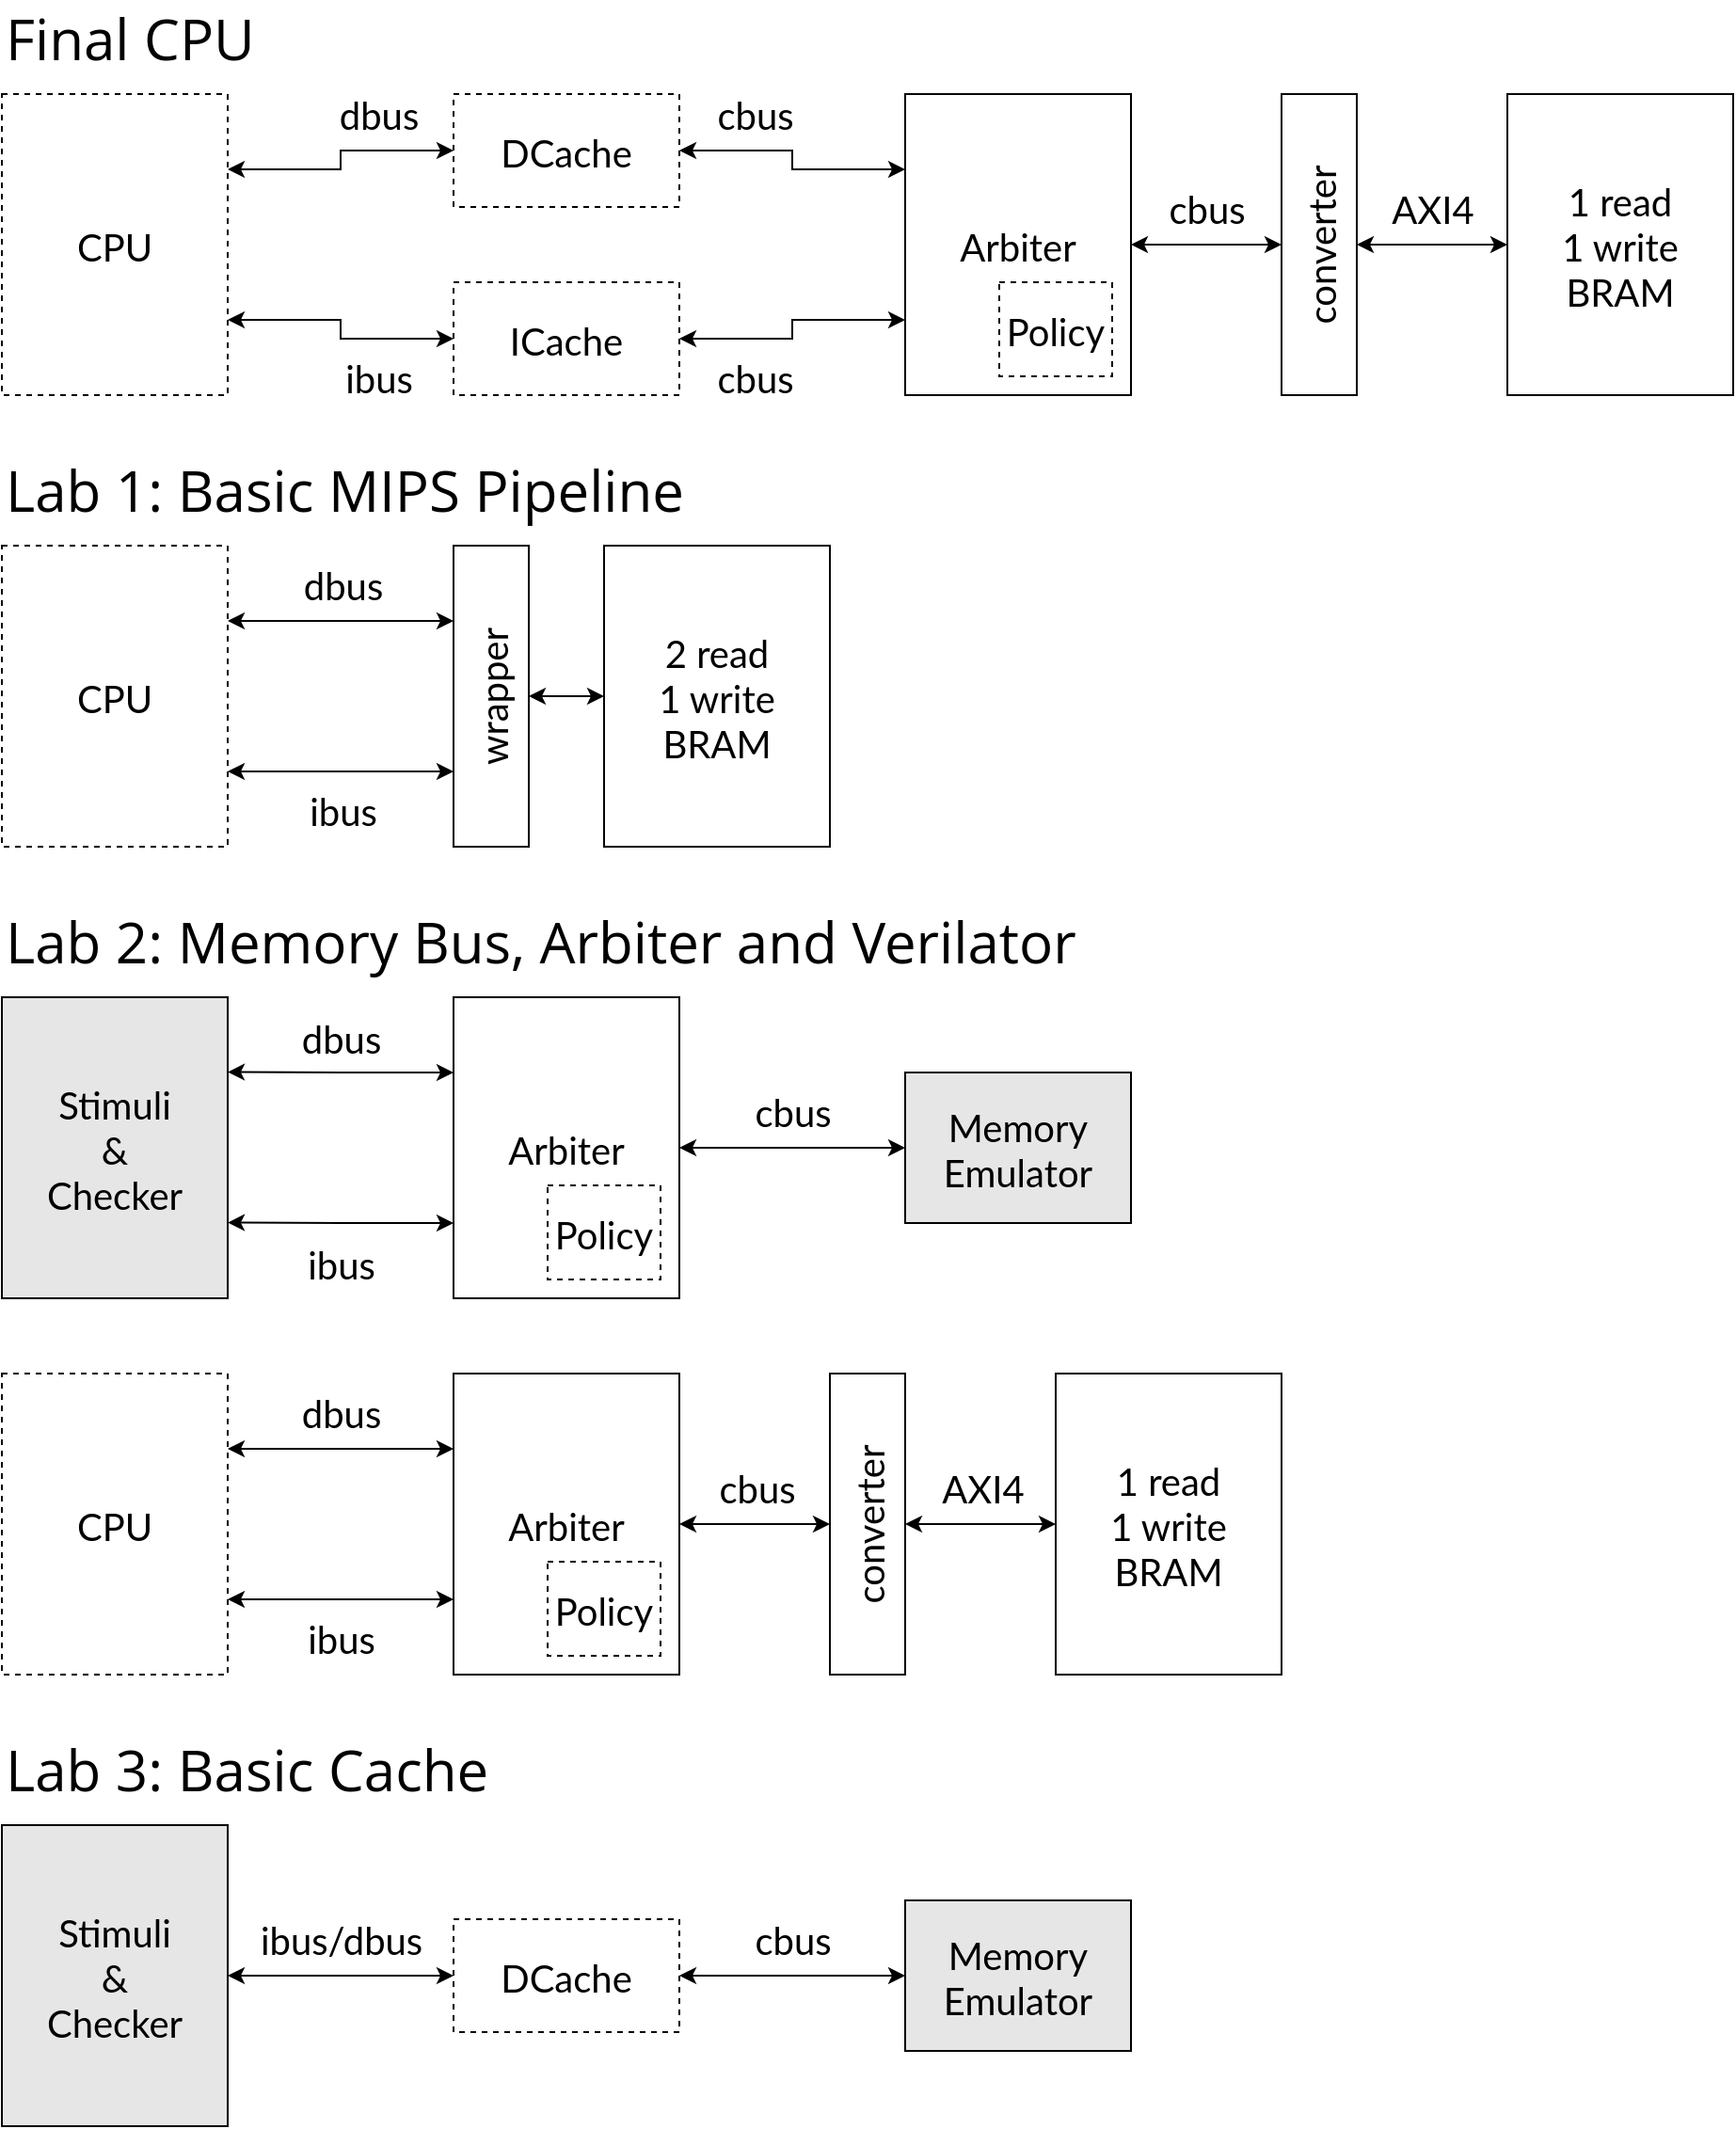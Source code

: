 <mxfile version="13.9.9" type="device"><diagram id="kKEXxihFjVsvZ8I2o1SC" name="Page-1"><mxGraphModel dx="899" dy="554" grid="1" gridSize="10" guides="1" tooltips="1" connect="1" arrows="1" fold="1" page="1" pageScale="1" pageWidth="850" pageHeight="1100" math="0" shadow="0"><root><mxCell id="0"/><mxCell id="1" parent="0"/><mxCell id="N6V3F3EGajJU5kykzVbs-4" style="edgeStyle=orthogonalEdgeStyle;rounded=0;orthogonalLoop=1;jettySize=auto;html=1;exitX=1;exitY=0.25;exitDx=0;exitDy=0;entryX=0;entryY=0.5;entryDx=0;entryDy=0;fontFamily=Lato;fontSize=20;startArrow=classic;startFill=1;" parent="1" source="N6V3F3EGajJU5kykzVbs-1" target="N6V3F3EGajJU5kykzVbs-2" edge="1"><mxGeometry relative="1" as="geometry"/></mxCell><mxCell id="N6V3F3EGajJU5kykzVbs-5" value="dbus" style="edgeLabel;html=1;align=center;verticalAlign=middle;resizable=0;points=[];fontSize=20;fontFamily=Lato;" parent="N6V3F3EGajJU5kykzVbs-4" vertex="1" connectable="0"><mxGeometry x="0.224" y="3" relative="1" as="geometry"><mxPoint x="10" y="-17" as="offset"/></mxGeometry></mxCell><mxCell id="N6V3F3EGajJU5kykzVbs-6" style="edgeStyle=orthogonalEdgeStyle;rounded=0;orthogonalLoop=1;jettySize=auto;html=1;exitX=1;exitY=0.75;exitDx=0;exitDy=0;entryX=0;entryY=0.5;entryDx=0;entryDy=0;startArrow=classic;startFill=1;fontFamily=Lato;fontSize=20;" parent="1" source="N6V3F3EGajJU5kykzVbs-1" target="N6V3F3EGajJU5kykzVbs-3" edge="1"><mxGeometry relative="1" as="geometry"/></mxCell><mxCell id="N6V3F3EGajJU5kykzVbs-7" value="ibus" style="edgeLabel;html=1;align=center;verticalAlign=middle;resizable=0;points=[];fontSize=20;fontFamily=Lato;" parent="N6V3F3EGajJU5kykzVbs-6" vertex="1" connectable="0"><mxGeometry x="0.239" y="2" relative="1" as="geometry"><mxPoint x="9" y="22" as="offset"/></mxGeometry></mxCell><mxCell id="N6V3F3EGajJU5kykzVbs-1" value="CPU" style="rounded=0;whiteSpace=wrap;html=1;fontSize=20;fontFamily=Lato;dashed=1;" parent="1" vertex="1"><mxGeometry x="160" y="160" width="120" height="160" as="geometry"/></mxCell><mxCell id="N6V3F3EGajJU5kykzVbs-10" style="edgeStyle=orthogonalEdgeStyle;rounded=0;orthogonalLoop=1;jettySize=auto;html=1;exitX=1;exitY=0.5;exitDx=0;exitDy=0;entryX=0;entryY=0.25;entryDx=0;entryDy=0;startArrow=classic;startFill=1;fontFamily=Lato;fontSize=20;" parent="1" source="N6V3F3EGajJU5kykzVbs-2" target="N6V3F3EGajJU5kykzVbs-9" edge="1"><mxGeometry relative="1" as="geometry"/></mxCell><mxCell id="N6V3F3EGajJU5kykzVbs-12" value="cbus" style="edgeLabel;html=1;align=center;verticalAlign=middle;resizable=0;points=[];fontSize=20;fontFamily=Lato;" parent="N6V3F3EGajJU5kykzVbs-10" vertex="1" connectable="0"><mxGeometry x="-0.327" y="1" relative="1" as="geometry"><mxPoint x="-4" y="-19" as="offset"/></mxGeometry></mxCell><mxCell id="N6V3F3EGajJU5kykzVbs-2" value="DCache" style="rounded=0;whiteSpace=wrap;html=1;fontSize=20;fontFamily=Lato;dashed=1;" parent="1" vertex="1"><mxGeometry x="400" y="160" width="120" height="60" as="geometry"/></mxCell><mxCell id="N6V3F3EGajJU5kykzVbs-11" style="edgeStyle=orthogonalEdgeStyle;rounded=0;orthogonalLoop=1;jettySize=auto;html=1;exitX=1;exitY=0.5;exitDx=0;exitDy=0;entryX=0;entryY=0.75;entryDx=0;entryDy=0;startArrow=classic;startFill=1;fontFamily=Lato;fontSize=20;" parent="1" source="N6V3F3EGajJU5kykzVbs-3" target="N6V3F3EGajJU5kykzVbs-9" edge="1"><mxGeometry relative="1" as="geometry"/></mxCell><mxCell id="N6V3F3EGajJU5kykzVbs-13" value="cbus" style="edgeLabel;html=1;align=center;verticalAlign=middle;resizable=0;points=[];fontSize=20;fontFamily=Lato;" parent="N6V3F3EGajJU5kykzVbs-11" vertex="1" connectable="0"><mxGeometry x="-0.235" y="1" relative="1" as="geometry"><mxPoint x="-10" y="21" as="offset"/></mxGeometry></mxCell><mxCell id="N6V3F3EGajJU5kykzVbs-3" value="ICache" style="rounded=0;whiteSpace=wrap;html=1;fontSize=20;fontFamily=Lato;dashed=1;" parent="1" vertex="1"><mxGeometry x="400" y="260" width="120" height="60" as="geometry"/></mxCell><mxCell id="N6V3F3EGajJU5kykzVbs-16" style="edgeStyle=orthogonalEdgeStyle;rounded=0;orthogonalLoop=1;jettySize=auto;html=1;exitX=1;exitY=0.5;exitDx=0;exitDy=0;entryX=0;entryY=0.5;entryDx=0;entryDy=0;startArrow=classic;startFill=1;fontFamily=Lato;fontSize=20;" parent="1" source="N6V3F3EGajJU5kykzVbs-9" target="N6V3F3EGajJU5kykzVbs-15" edge="1"><mxGeometry relative="1" as="geometry"/></mxCell><mxCell id="N6V3F3EGajJU5kykzVbs-17" value="cbus" style="edgeLabel;html=1;align=center;verticalAlign=middle;resizable=0;points=[];fontSize=20;fontFamily=Lato;" parent="N6V3F3EGajJU5kykzVbs-16" vertex="1" connectable="0"><mxGeometry x="-0.303" y="1" relative="1" as="geometry"><mxPoint x="12" y="-19" as="offset"/></mxGeometry></mxCell><mxCell id="N6V3F3EGajJU5kykzVbs-18" style="edgeStyle=orthogonalEdgeStyle;rounded=0;orthogonalLoop=1;jettySize=auto;html=1;exitX=1;exitY=0.5;exitDx=0;exitDy=0;startArrow=classic;startFill=1;fontFamily=Lato;fontSize=20;entryX=0;entryY=0.5;entryDx=0;entryDy=0;" parent="1" source="N6V3F3EGajJU5kykzVbs-15" target="N6V3F3EGajJU5kykzVbs-73" edge="1"><mxGeometry relative="1" as="geometry"><mxPoint x="940" y="240" as="targetPoint"/></mxGeometry></mxCell><mxCell id="N6V3F3EGajJU5kykzVbs-19" value="AXI4" style="edgeLabel;html=1;align=center;verticalAlign=middle;resizable=0;points=[];fontSize=20;fontFamily=Lato;" parent="N6V3F3EGajJU5kykzVbs-18" vertex="1" connectable="0"><mxGeometry x="-0.275" y="1" relative="1" as="geometry"><mxPoint x="11" y="-19" as="offset"/></mxGeometry></mxCell><mxCell id="N6V3F3EGajJU5kykzVbs-15" value="converter" style="rounded=0;whiteSpace=wrap;html=1;fontSize=20;fontFamily=Lato;horizontal=0;" parent="1" vertex="1"><mxGeometry x="840" y="160" width="40" height="160" as="geometry"/></mxCell><mxCell id="N6V3F3EGajJU5kykzVbs-20" value="Final CPU" style="text;html=1;strokeColor=none;fillColor=none;align=left;verticalAlign=middle;whiteSpace=wrap;rounded=0;fontFamily=Open Sans;fontSize=30;" parent="1" vertex="1"><mxGeometry x="160" y="110" width="200" height="40" as="geometry"/></mxCell><mxCell id="N6V3F3EGajJU5kykzVbs-25" style="edgeStyle=orthogonalEdgeStyle;rounded=0;orthogonalLoop=1;jettySize=auto;html=1;exitX=1;exitY=0.25;exitDx=0;exitDy=0;entryX=0;entryY=0.25;entryDx=0;entryDy=0;startArrow=classic;startFill=1;fontFamily=Lato;fontSize=30;" parent="1" source="N6V3F3EGajJU5kykzVbs-21" target="N6V3F3EGajJU5kykzVbs-24" edge="1"><mxGeometry relative="1" as="geometry"/></mxCell><mxCell id="N6V3F3EGajJU5kykzVbs-28" value="dbus" style="edgeLabel;html=1;align=center;verticalAlign=middle;resizable=0;points=[];fontSize=20;fontFamily=Lato;" parent="N6V3F3EGajJU5kykzVbs-25" vertex="1" connectable="0"><mxGeometry x="0.242" y="1" relative="1" as="geometry"><mxPoint x="-14.12" y="-19" as="offset"/></mxGeometry></mxCell><mxCell id="N6V3F3EGajJU5kykzVbs-26" style="edgeStyle=orthogonalEdgeStyle;rounded=0;orthogonalLoop=1;jettySize=auto;html=1;exitX=1;exitY=0.75;exitDx=0;exitDy=0;entryX=0;entryY=0.75;entryDx=0;entryDy=0;startArrow=classic;startFill=1;fontFamily=Lato;fontSize=30;" parent="1" source="N6V3F3EGajJU5kykzVbs-21" target="N6V3F3EGajJU5kykzVbs-24" edge="1"><mxGeometry relative="1" as="geometry"/></mxCell><mxCell id="N6V3F3EGajJU5kykzVbs-29" value="ibus" style="edgeLabel;html=1;align=center;verticalAlign=middle;resizable=0;points=[];fontSize=20;fontFamily=Lato;" parent="N6V3F3EGajJU5kykzVbs-26" vertex="1" connectable="0"><mxGeometry x="0.138" y="1" relative="1" as="geometry"><mxPoint x="-8.24" y="21" as="offset"/></mxGeometry></mxCell><mxCell id="N6V3F3EGajJU5kykzVbs-21" value="CPU" style="rounded=0;whiteSpace=wrap;html=1;fontSize=20;fontFamily=Lato;dashed=1;" parent="1" vertex="1"><mxGeometry x="160" y="400" width="120" height="160" as="geometry"/></mxCell><mxCell id="N6V3F3EGajJU5kykzVbs-22" value="2 read&lt;br&gt;1 write&lt;br&gt;BRAM" style="rounded=0;whiteSpace=wrap;html=1;fontSize=20;fontFamily=Lato;" parent="1" vertex="1"><mxGeometry x="480" y="400" width="120" height="160" as="geometry"/></mxCell><mxCell id="N6V3F3EGajJU5kykzVbs-27" style="edgeStyle=orthogonalEdgeStyle;rounded=0;orthogonalLoop=1;jettySize=auto;html=1;exitX=1;exitY=0.5;exitDx=0;exitDy=0;entryX=0;entryY=0.5;entryDx=0;entryDy=0;startArrow=classic;startFill=1;fontFamily=Lato;fontSize=30;" parent="1" source="N6V3F3EGajJU5kykzVbs-24" target="N6V3F3EGajJU5kykzVbs-22" edge="1"><mxGeometry relative="1" as="geometry"/></mxCell><mxCell id="N6V3F3EGajJU5kykzVbs-24" value="wrapper" style="rounded=0;whiteSpace=wrap;html=1;fontSize=20;fontFamily=Lato;horizontal=0;" parent="1" vertex="1"><mxGeometry x="400" y="400" width="40" height="160" as="geometry"/></mxCell><mxCell id="N6V3F3EGajJU5kykzVbs-30" value="Lab 1: Basic MIPS Pipeline" style="text;html=1;strokeColor=none;fillColor=none;align=left;verticalAlign=middle;whiteSpace=wrap;rounded=0;fontFamily=Open Sans;fontSize=30;" parent="1" vertex="1"><mxGeometry x="160" y="350" width="520" height="40" as="geometry"/></mxCell><mxCell id="N6V3F3EGajJU5kykzVbs-31" value="Lab 2: Memory Bus, Arbiter and Verilator" style="text;html=1;strokeColor=none;fillColor=none;align=left;verticalAlign=middle;whiteSpace=wrap;rounded=0;fontFamily=Open Sans;fontSize=30;" parent="1" vertex="1"><mxGeometry x="160" y="590" width="700" height="40" as="geometry"/></mxCell><mxCell id="N6V3F3EGajJU5kykzVbs-32" value="" style="group" parent="1" vertex="1" connectable="0"><mxGeometry x="640" y="160" width="120" height="160" as="geometry"/></mxCell><mxCell id="N6V3F3EGajJU5kykzVbs-9" value="Arbiter" style="rounded=0;whiteSpace=wrap;html=1;fontSize=20;fontFamily=Lato;" parent="N6V3F3EGajJU5kykzVbs-32" vertex="1"><mxGeometry width="120" height="160" as="geometry"/></mxCell><mxCell id="N6V3F3EGajJU5kykzVbs-14" value="Policy" style="rounded=0;whiteSpace=wrap;html=1;fontSize=20;fontFamily=Lato;dashed=1;" parent="N6V3F3EGajJU5kykzVbs-32" vertex="1"><mxGeometry x="50" y="100" width="60" height="50" as="geometry"/></mxCell><mxCell id="N6V3F3EGajJU5kykzVbs-33" value="" style="group" parent="1" vertex="1" connectable="0"><mxGeometry x="400" y="640" width="120" height="160" as="geometry"/></mxCell><mxCell id="N6V3F3EGajJU5kykzVbs-34" value="Arbiter" style="rounded=0;whiteSpace=wrap;html=1;fontSize=20;fontFamily=Lato;" parent="N6V3F3EGajJU5kykzVbs-33" vertex="1"><mxGeometry width="120" height="160" as="geometry"/></mxCell><mxCell id="N6V3F3EGajJU5kykzVbs-35" value="Policy" style="rounded=0;whiteSpace=wrap;html=1;fontSize=20;fontFamily=Lato;dashed=1;" parent="N6V3F3EGajJU5kykzVbs-33" vertex="1"><mxGeometry x="50" y="100" width="60" height="50" as="geometry"/></mxCell><mxCell id="N6V3F3EGajJU5kykzVbs-36" style="edgeStyle=orthogonalEdgeStyle;rounded=0;orthogonalLoop=1;jettySize=auto;html=1;exitX=0;exitY=0.25;exitDx=0;exitDy=0;startArrow=classic;startFill=1;fontFamily=Lato;fontSize=20;" parent="1" source="N6V3F3EGajJU5kykzVbs-34" edge="1"><mxGeometry relative="1" as="geometry"><mxPoint x="280" y="679.765" as="targetPoint"/></mxGeometry></mxCell><mxCell id="N6V3F3EGajJU5kykzVbs-37" value="dbus" style="edgeLabel;html=1;align=center;verticalAlign=middle;resizable=0;points=[];fontSize=20;fontFamily=Lato;" parent="N6V3F3EGajJU5kykzVbs-36" vertex="1" connectable="0"><mxGeometry x="0.31" y="-2" relative="1" as="geometry"><mxPoint x="18.59" y="-17.76" as="offset"/></mxGeometry></mxCell><mxCell id="N6V3F3EGajJU5kykzVbs-38" style="edgeStyle=orthogonalEdgeStyle;rounded=0;orthogonalLoop=1;jettySize=auto;html=1;exitX=0;exitY=0.75;exitDx=0;exitDy=0;startArrow=classic;startFill=1;fontFamily=Lato;fontSize=20;" parent="1" source="N6V3F3EGajJU5kykzVbs-34" edge="1"><mxGeometry relative="1" as="geometry"><mxPoint x="280" y="759.765" as="targetPoint"/></mxGeometry></mxCell><mxCell id="N6V3F3EGajJU5kykzVbs-39" value="ibus" style="edgeLabel;html=1;align=center;verticalAlign=middle;resizable=0;points=[];fontSize=20;fontFamily=Lato;" parent="N6V3F3EGajJU5kykzVbs-38" vertex="1" connectable="0"><mxGeometry x="0.31" relative="1" as="geometry"><mxPoint x="18.59" y="20.24" as="offset"/></mxGeometry></mxCell><mxCell id="N6V3F3EGajJU5kykzVbs-42" value="Memory&lt;br&gt;Emulator" style="rounded=0;whiteSpace=wrap;html=1;fontSize=20;fontFamily=Lato;fillColor=#E6E6E6;" parent="1" vertex="1"><mxGeometry x="640" y="680" width="120" height="80" as="geometry"/></mxCell><mxCell id="N6V3F3EGajJU5kykzVbs-44" style="edgeStyle=orthogonalEdgeStyle;rounded=0;orthogonalLoop=1;jettySize=auto;html=1;exitX=1;exitY=0.5;exitDx=0;exitDy=0;entryX=0;entryY=0.5;entryDx=0;entryDy=0;startArrow=classic;startFill=1;fontFamily=Lato;fontSize=20;" parent="1" source="N6V3F3EGajJU5kykzVbs-34" target="N6V3F3EGajJU5kykzVbs-42" edge="1"><mxGeometry relative="1" as="geometry"/></mxCell><mxCell id="N6V3F3EGajJU5kykzVbs-45" value="cbus" style="edgeLabel;html=1;align=center;verticalAlign=middle;resizable=0;points=[];fontSize=20;fontFamily=Lato;" parent="N6V3F3EGajJU5kykzVbs-44" vertex="1" connectable="0"><mxGeometry x="-0.279" y="1" relative="1" as="geometry"><mxPoint x="16.47" y="-19" as="offset"/></mxGeometry></mxCell><mxCell id="N6V3F3EGajJU5kykzVbs-50" style="edgeStyle=orthogonalEdgeStyle;rounded=0;orthogonalLoop=1;jettySize=auto;html=1;exitX=1;exitY=0.25;exitDx=0;exitDy=0;entryX=0;entryY=0.25;entryDx=0;entryDy=0;startArrow=classic;startFill=1;fontFamily=Lato;fontSize=20;" parent="1" source="N6V3F3EGajJU5kykzVbs-46" target="N6V3F3EGajJU5kykzVbs-48" edge="1"><mxGeometry relative="1" as="geometry"/></mxCell><mxCell id="N6V3F3EGajJU5kykzVbs-51" value="dbus" style="edgeLabel;html=1;align=center;verticalAlign=middle;resizable=0;points=[];fontSize=20;fontFamily=Lato;" parent="N6V3F3EGajJU5kykzVbs-50" vertex="1" connectable="0"><mxGeometry x="0.212" y="-3" relative="1" as="geometry"><mxPoint x="-12.94" y="-23" as="offset"/></mxGeometry></mxCell><mxCell id="N6V3F3EGajJU5kykzVbs-52" style="edgeStyle=orthogonalEdgeStyle;rounded=0;orthogonalLoop=1;jettySize=auto;html=1;exitX=1;exitY=0.75;exitDx=0;exitDy=0;entryX=0;entryY=0.75;entryDx=0;entryDy=0;startArrow=classic;startFill=1;fontFamily=Lato;fontSize=20;" parent="1" source="N6V3F3EGajJU5kykzVbs-46" target="N6V3F3EGajJU5kykzVbs-48" edge="1"><mxGeometry relative="1" as="geometry"/></mxCell><mxCell id="N6V3F3EGajJU5kykzVbs-53" value="ibus" style="edgeLabel;html=1;align=center;verticalAlign=middle;resizable=0;points=[];fontSize=20;fontFamily=Lato;" parent="N6V3F3EGajJU5kykzVbs-52" vertex="1" connectable="0"><mxGeometry x="0.192" y="3" relative="1" as="geometry"><mxPoint x="-11.76" y="23" as="offset"/></mxGeometry></mxCell><mxCell id="N6V3F3EGajJU5kykzVbs-46" value="CPU" style="rounded=0;whiteSpace=wrap;html=1;fontSize=20;fontFamily=Lato;dashed=1;" parent="1" vertex="1"><mxGeometry x="160" y="840" width="120" height="160" as="geometry"/></mxCell><mxCell id="N6V3F3EGajJU5kykzVbs-47" value="" style="group" parent="1" vertex="1" connectable="0"><mxGeometry x="400" y="840" width="120" height="160" as="geometry"/></mxCell><mxCell id="N6V3F3EGajJU5kykzVbs-48" value="Arbiter" style="rounded=0;whiteSpace=wrap;html=1;fontSize=20;fontFamily=Lato;" parent="N6V3F3EGajJU5kykzVbs-47" vertex="1"><mxGeometry width="120" height="160" as="geometry"/></mxCell><mxCell id="N6V3F3EGajJU5kykzVbs-49" value="Policy" style="rounded=0;whiteSpace=wrap;html=1;fontSize=20;fontFamily=Lato;dashed=1;" parent="N6V3F3EGajJU5kykzVbs-47" vertex="1"><mxGeometry x="50" y="100" width="60" height="50" as="geometry"/></mxCell><mxCell id="N6V3F3EGajJU5kykzVbs-54" value="1 read&lt;br&gt;1 write&lt;br&gt;BRAM" style="rounded=0;whiteSpace=wrap;html=1;fontSize=20;fontFamily=Lato;" parent="1" vertex="1"><mxGeometry x="720" y="840" width="120" height="160" as="geometry"/></mxCell><mxCell id="N6V3F3EGajJU5kykzVbs-57" style="edgeStyle=orthogonalEdgeStyle;rounded=0;orthogonalLoop=1;jettySize=auto;html=1;exitX=1;exitY=0.5;exitDx=0;exitDy=0;startArrow=classic;startFill=1;fontFamily=Lato;fontSize=20;entryX=0;entryY=0.5;entryDx=0;entryDy=0;" parent="1" source="N6V3F3EGajJU5kykzVbs-48" target="N6V3F3EGajJU5kykzVbs-60" edge="1"><mxGeometry relative="1" as="geometry"><mxPoint x="580" y="930" as="targetPoint"/></mxGeometry></mxCell><mxCell id="N6V3F3EGajJU5kykzVbs-58" value="cbus" style="edgeLabel;html=1;align=center;verticalAlign=middle;resizable=0;points=[];fontSize=20;fontFamily=Lato;" parent="N6V3F3EGajJU5kykzVbs-57" vertex="1" connectable="0"><mxGeometry x="-0.199" y="1" relative="1" as="geometry"><mxPoint x="8.57" y="-19" as="offset"/></mxGeometry></mxCell><mxCell id="N6V3F3EGajJU5kykzVbs-59" value="Stimuli&lt;br&gt;&amp;amp;&lt;br&gt;Checker" style="rounded=0;whiteSpace=wrap;html=1;fontSize=20;fontFamily=Lato;fillColor=#E6E6E6;" parent="1" vertex="1"><mxGeometry x="160" y="640" width="120" height="160" as="geometry"/></mxCell><mxCell id="N6V3F3EGajJU5kykzVbs-63" style="edgeStyle=orthogonalEdgeStyle;rounded=0;orthogonalLoop=1;jettySize=auto;html=1;exitX=1;exitY=0.5;exitDx=0;exitDy=0;entryX=0;entryY=0.5;entryDx=0;entryDy=0;startArrow=classic;startFill=1;fontFamily=Lato;fontSize=20;" parent="1" source="N6V3F3EGajJU5kykzVbs-60" target="N6V3F3EGajJU5kykzVbs-54" edge="1"><mxGeometry relative="1" as="geometry"/></mxCell><mxCell id="N6V3F3EGajJU5kykzVbs-64" value="AXI4" style="edgeLabel;html=1;align=center;verticalAlign=middle;resizable=0;points=[];fontSize=20;fontFamily=Lato;" parent="N6V3F3EGajJU5kykzVbs-63" vertex="1" connectable="0"><mxGeometry x="0.283" y="-1" relative="1" as="geometry"><mxPoint x="-11.2" y="-21" as="offset"/></mxGeometry></mxCell><mxCell id="N6V3F3EGajJU5kykzVbs-60" value="converter" style="rounded=0;whiteSpace=wrap;html=1;fontSize=20;fontFamily=Lato;horizontal=0;" parent="1" vertex="1"><mxGeometry x="600" y="840" width="40" height="160" as="geometry"/></mxCell><mxCell id="N6V3F3EGajJU5kykzVbs-65" value="Lab 3: Basic Cache" style="text;html=1;strokeColor=none;fillColor=none;align=left;verticalAlign=middle;whiteSpace=wrap;rounded=0;fontFamily=Open Sans;fontSize=30;" parent="1" vertex="1"><mxGeometry x="160" y="1030" width="700" height="40" as="geometry"/></mxCell><mxCell id="N6V3F3EGajJU5kykzVbs-68" style="edgeStyle=orthogonalEdgeStyle;rounded=0;orthogonalLoop=1;jettySize=auto;html=1;exitX=1;exitY=0.5;exitDx=0;exitDy=0;entryX=0;entryY=0.5;entryDx=0;entryDy=0;startArrow=classic;startFill=1;fontFamily=Lato;fontSize=20;" parent="1" source="N6V3F3EGajJU5kykzVbs-66" target="N6V3F3EGajJU5kykzVbs-67" edge="1"><mxGeometry relative="1" as="geometry"/></mxCell><mxCell id="N6V3F3EGajJU5kykzVbs-69" value="ibus/dbus" style="edgeLabel;html=1;align=center;verticalAlign=middle;resizable=0;points=[];fontSize=20;fontFamily=Lato;" parent="N6V3F3EGajJU5kykzVbs-68" vertex="1" connectable="0"><mxGeometry x="0.179" relative="1" as="geometry"><mxPoint x="-11.03" y="-20" as="offset"/></mxGeometry></mxCell><mxCell id="N6V3F3EGajJU5kykzVbs-66" value="Stimuli&lt;br&gt;&amp;amp;&lt;br&gt;Checker" style="rounded=0;whiteSpace=wrap;html=1;fontSize=20;fontFamily=Lato;fillColor=#E6E6E6;" parent="1" vertex="1"><mxGeometry x="160" y="1080" width="120" height="160" as="geometry"/></mxCell><mxCell id="N6V3F3EGajJU5kykzVbs-71" style="edgeStyle=orthogonalEdgeStyle;rounded=0;orthogonalLoop=1;jettySize=auto;html=1;exitX=1;exitY=0.5;exitDx=0;exitDy=0;entryX=0;entryY=0.5;entryDx=0;entryDy=0;startArrow=classic;startFill=1;fontFamily=Lato;fontSize=20;" parent="1" source="N6V3F3EGajJU5kykzVbs-67" target="N6V3F3EGajJU5kykzVbs-70" edge="1"><mxGeometry relative="1" as="geometry"/></mxCell><mxCell id="N6V3F3EGajJU5kykzVbs-72" value="cbus" style="edgeLabel;html=1;align=center;verticalAlign=middle;resizable=0;points=[];fontSize=20;fontFamily=Lato;" parent="N6V3F3EGajJU5kykzVbs-71" vertex="1" connectable="0"><mxGeometry x="0.179" y="1" relative="1" as="geometry"><mxPoint x="-10.83" y="-19" as="offset"/></mxGeometry></mxCell><mxCell id="N6V3F3EGajJU5kykzVbs-67" value="DCache" style="rounded=0;whiteSpace=wrap;html=1;fontSize=20;fontFamily=Lato;dashed=1;" parent="1" vertex="1"><mxGeometry x="400" y="1130" width="120" height="60" as="geometry"/></mxCell><mxCell id="N6V3F3EGajJU5kykzVbs-70" value="Memory&lt;br&gt;Emulator" style="rounded=0;whiteSpace=wrap;html=1;fontSize=20;fontFamily=Lato;fillColor=#E6E6E6;" parent="1" vertex="1"><mxGeometry x="640" y="1120" width="120" height="80" as="geometry"/></mxCell><mxCell id="N6V3F3EGajJU5kykzVbs-73" value="1 read&lt;br&gt;1 write&lt;br&gt;BRAM" style="rounded=0;whiteSpace=wrap;html=1;fontSize=20;fontFamily=Lato;" parent="1" vertex="1"><mxGeometry x="960" y="160" width="120" height="160" as="geometry"/></mxCell></root></mxGraphModel></diagram></mxfile>